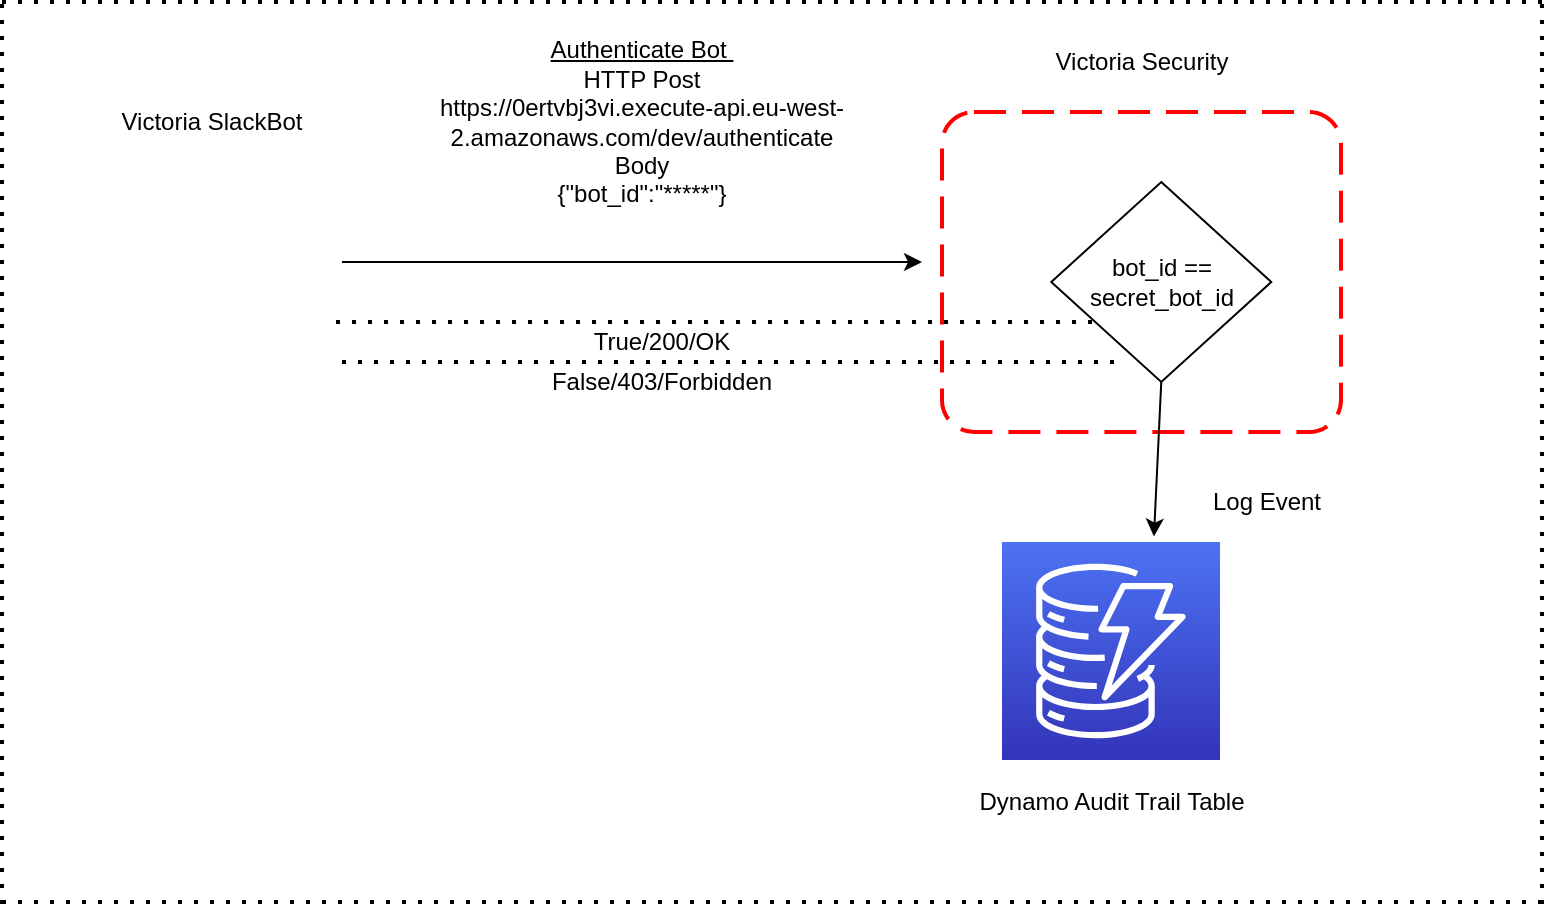 <mxfile version="14.4.4" type="device"><diagram id="kgpKYQtTHZ0yAKxKKP6v" name="Page-1"><mxGraphModel dx="971" dy="358" grid="1" gridSize="10" guides="1" tooltips="1" connect="1" arrows="1" fold="1" page="1" pageScale="1" pageWidth="850" pageHeight="1100" math="0" shadow="0"><root><mxCell id="0"/><mxCell id="1" parent="0"/><mxCell id="k-Vxt7RZ-KLI-w5FYqBg-2" value="" style="shape=image;html=1;verticalAlign=top;verticalLabelPosition=bottom;labelBackgroundColor=#ffffff;imageAspect=0;aspect=fixed;image=https://cdn4.iconfinder.com/data/icons/logos-and-brands/512/306_Slack_logo-128.png" vertex="1" parent="1"><mxGeometry x="60" y="160" width="130" height="130" as="geometry"/></mxCell><mxCell id="k-Vxt7RZ-KLI-w5FYqBg-3" value="Victoria SlackBot" style="text;html=1;strokeColor=none;fillColor=none;align=center;verticalAlign=middle;whiteSpace=wrap;rounded=0;" vertex="1" parent="1"><mxGeometry x="80" y="140" width="110" height="20" as="geometry"/></mxCell><mxCell id="k-Vxt7RZ-KLI-w5FYqBg-4" value="" style="endArrow=classic;html=1;" edge="1" parent="1"><mxGeometry width="50" height="50" relative="1" as="geometry"><mxPoint x="200" y="220" as="sourcePoint"/><mxPoint x="490" y="220" as="targetPoint"/></mxGeometry></mxCell><mxCell id="k-Vxt7RZ-KLI-w5FYqBg-5" value="&lt;u&gt;Authenticate Bot&amp;nbsp;&lt;br&gt;&lt;/u&gt;HTTP Post&lt;br&gt;https://0ertvbj3vi.execute-api.eu-west-2.amazonaws.com/dev/authenticate&lt;br&gt;Body&lt;br&gt;{&quot;bot_id&quot;:&quot;*****&quot;}" style="text;html=1;strokeColor=none;fillColor=none;align=center;verticalAlign=middle;whiteSpace=wrap;rounded=0;" vertex="1" parent="1"><mxGeometry x="220" y="100" width="260" height="100" as="geometry"/></mxCell><mxCell id="k-Vxt7RZ-KLI-w5FYqBg-6" value="" style="rounded=1;arcSize=10;dashed=1;strokeColor=#ff0000;fillColor=none;gradientColor=none;dashPattern=8 4;strokeWidth=2;" vertex="1" parent="1"><mxGeometry x="500" y="145" width="199.5" height="160" as="geometry"/></mxCell><mxCell id="k-Vxt7RZ-KLI-w5FYqBg-7" value="Victoria Security" style="text;html=1;strokeColor=none;fillColor=none;align=center;verticalAlign=middle;whiteSpace=wrap;rounded=0;" vertex="1" parent="1"><mxGeometry x="554.63" y="110" width="90.25" height="20" as="geometry"/></mxCell><mxCell id="k-Vxt7RZ-KLI-w5FYqBg-10" value="bot_id == secret_bot_id" style="rhombus;whiteSpace=wrap;html=1;" vertex="1" parent="1"><mxGeometry x="554.63" y="180" width="110" height="100" as="geometry"/></mxCell><mxCell id="k-Vxt7RZ-KLI-w5FYqBg-11" value="" style="endArrow=none;dashed=1;html=1;dashPattern=1 3;strokeWidth=2;" edge="1" parent="1"><mxGeometry width="50" height="50" relative="1" as="geometry"><mxPoint x="197" y="250" as="sourcePoint"/><mxPoint x="577" y="250" as="targetPoint"/></mxGeometry></mxCell><mxCell id="k-Vxt7RZ-KLI-w5FYqBg-12" value="True/200/OK" style="text;html=1;strokeColor=none;fillColor=none;align=center;verticalAlign=middle;whiteSpace=wrap;rounded=0;" vertex="1" parent="1"><mxGeometry x="310" y="250" width="100" height="20" as="geometry"/></mxCell><mxCell id="k-Vxt7RZ-KLI-w5FYqBg-13" value="" style="endArrow=none;dashed=1;html=1;dashPattern=1 3;strokeWidth=2;" edge="1" parent="1"><mxGeometry width="50" height="50" relative="1" as="geometry"><mxPoint x="200" y="270" as="sourcePoint"/><mxPoint x="590" y="270" as="targetPoint"/></mxGeometry></mxCell><mxCell id="k-Vxt7RZ-KLI-w5FYqBg-14" value="False/403/Forbidden" style="text;html=1;strokeColor=none;fillColor=none;align=center;verticalAlign=middle;whiteSpace=wrap;rounded=0;" vertex="1" parent="1"><mxGeometry x="310" y="270" width="100" height="20" as="geometry"/></mxCell><mxCell id="k-Vxt7RZ-KLI-w5FYqBg-15" value="" style="endArrow=none;dashed=1;html=1;dashPattern=1 3;strokeWidth=2;" edge="1" parent="1"><mxGeometry width="50" height="50" relative="1" as="geometry"><mxPoint x="30" y="90" as="sourcePoint"/><mxPoint x="800" y="90" as="targetPoint"/></mxGeometry></mxCell><mxCell id="k-Vxt7RZ-KLI-w5FYqBg-16" value="" style="points=[[0,0,0],[0.25,0,0],[0.5,0,0],[0.75,0,0],[1,0,0],[0,1,0],[0.25,1,0],[0.5,1,0],[0.75,1,0],[1,1,0],[0,0.25,0],[0,0.5,0],[0,0.75,0],[1,0.25,0],[1,0.5,0],[1,0.75,0]];outlineConnect=0;fontColor=#232F3E;gradientColor=#4D72F3;gradientDirection=north;fillColor=#3334B9;strokeColor=#ffffff;dashed=0;verticalLabelPosition=bottom;verticalAlign=top;align=center;html=1;fontSize=12;fontStyle=0;aspect=fixed;shape=mxgraph.aws4.resourceIcon;resIcon=mxgraph.aws4.dynamodb;" vertex="1" parent="1"><mxGeometry x="530" y="360" width="109" height="109" as="geometry"/></mxCell><mxCell id="k-Vxt7RZ-KLI-w5FYqBg-17" value="Dynamo Audit Trail Table" style="text;html=1;strokeColor=none;fillColor=none;align=center;verticalAlign=middle;whiteSpace=wrap;rounded=0;" vertex="1" parent="1"><mxGeometry x="516.75" y="480" width="135.5" height="20" as="geometry"/></mxCell><mxCell id="k-Vxt7RZ-KLI-w5FYqBg-19" value="" style="endArrow=classic;html=1;exitX=0.5;exitY=1;exitDx=0;exitDy=0;entryX=0.697;entryY=-0.025;entryDx=0;entryDy=0;entryPerimeter=0;" edge="1" parent="1" source="k-Vxt7RZ-KLI-w5FYqBg-10" target="k-Vxt7RZ-KLI-w5FYqBg-16"><mxGeometry width="50" height="50" relative="1" as="geometry"><mxPoint x="590" y="360" as="sourcePoint"/><mxPoint x="640" y="310" as="targetPoint"/></mxGeometry></mxCell><mxCell id="k-Vxt7RZ-KLI-w5FYqBg-20" value="Log Event" style="text;html=1;strokeColor=none;fillColor=none;align=center;verticalAlign=middle;whiteSpace=wrap;rounded=0;" vertex="1" parent="1"><mxGeometry x="600" y="330" width="125" height="20" as="geometry"/></mxCell><mxCell id="k-Vxt7RZ-KLI-w5FYqBg-21" value="" style="endArrow=none;dashed=1;html=1;dashPattern=1 3;strokeWidth=2;" edge="1" parent="1"><mxGeometry width="50" height="50" relative="1" as="geometry"><mxPoint x="30" y="541" as="sourcePoint"/><mxPoint x="30" y="90" as="targetPoint"/></mxGeometry></mxCell><mxCell id="k-Vxt7RZ-KLI-w5FYqBg-22" value="" style="endArrow=none;dashed=1;html=1;dashPattern=1 3;strokeWidth=2;" edge="1" parent="1"><mxGeometry width="50" height="50" relative="1" as="geometry"><mxPoint x="30" y="540" as="sourcePoint"/><mxPoint x="800" y="540" as="targetPoint"/></mxGeometry></mxCell><mxCell id="k-Vxt7RZ-KLI-w5FYqBg-23" value="" style="endArrow=none;dashed=1;html=1;dashPattern=1 3;strokeWidth=2;" edge="1" parent="1"><mxGeometry width="50" height="50" relative="1" as="geometry"><mxPoint x="800" y="541" as="sourcePoint"/><mxPoint x="800" y="90" as="targetPoint"/></mxGeometry></mxCell></root></mxGraphModel></diagram></mxfile>